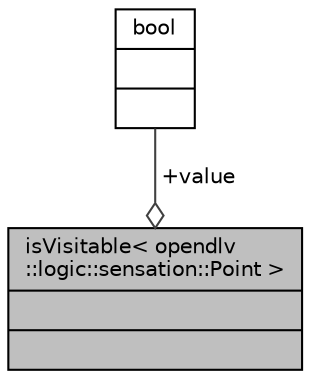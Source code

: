 digraph "isVisitable&lt; opendlv::logic::sensation::Point &gt;"
{
 // LATEX_PDF_SIZE
  edge [fontname="Helvetica",fontsize="10",labelfontname="Helvetica",labelfontsize="10"];
  node [fontname="Helvetica",fontsize="10",shape=record];
  Node1 [label="{isVisitable\< opendlv\l::logic::sensation::Point \>\n||}",height=0.2,width=0.4,color="black", fillcolor="grey75", style="filled", fontcolor="black",tooltip=" "];
  Node2 -> Node1 [color="grey25",fontsize="10",style="solid",label=" +value" ,arrowhead="odiamond"];
  Node2 [label="{bool\n||}",height=0.2,width=0.4,color="black", fillcolor="white", style="filled",tooltip=" "];
}
